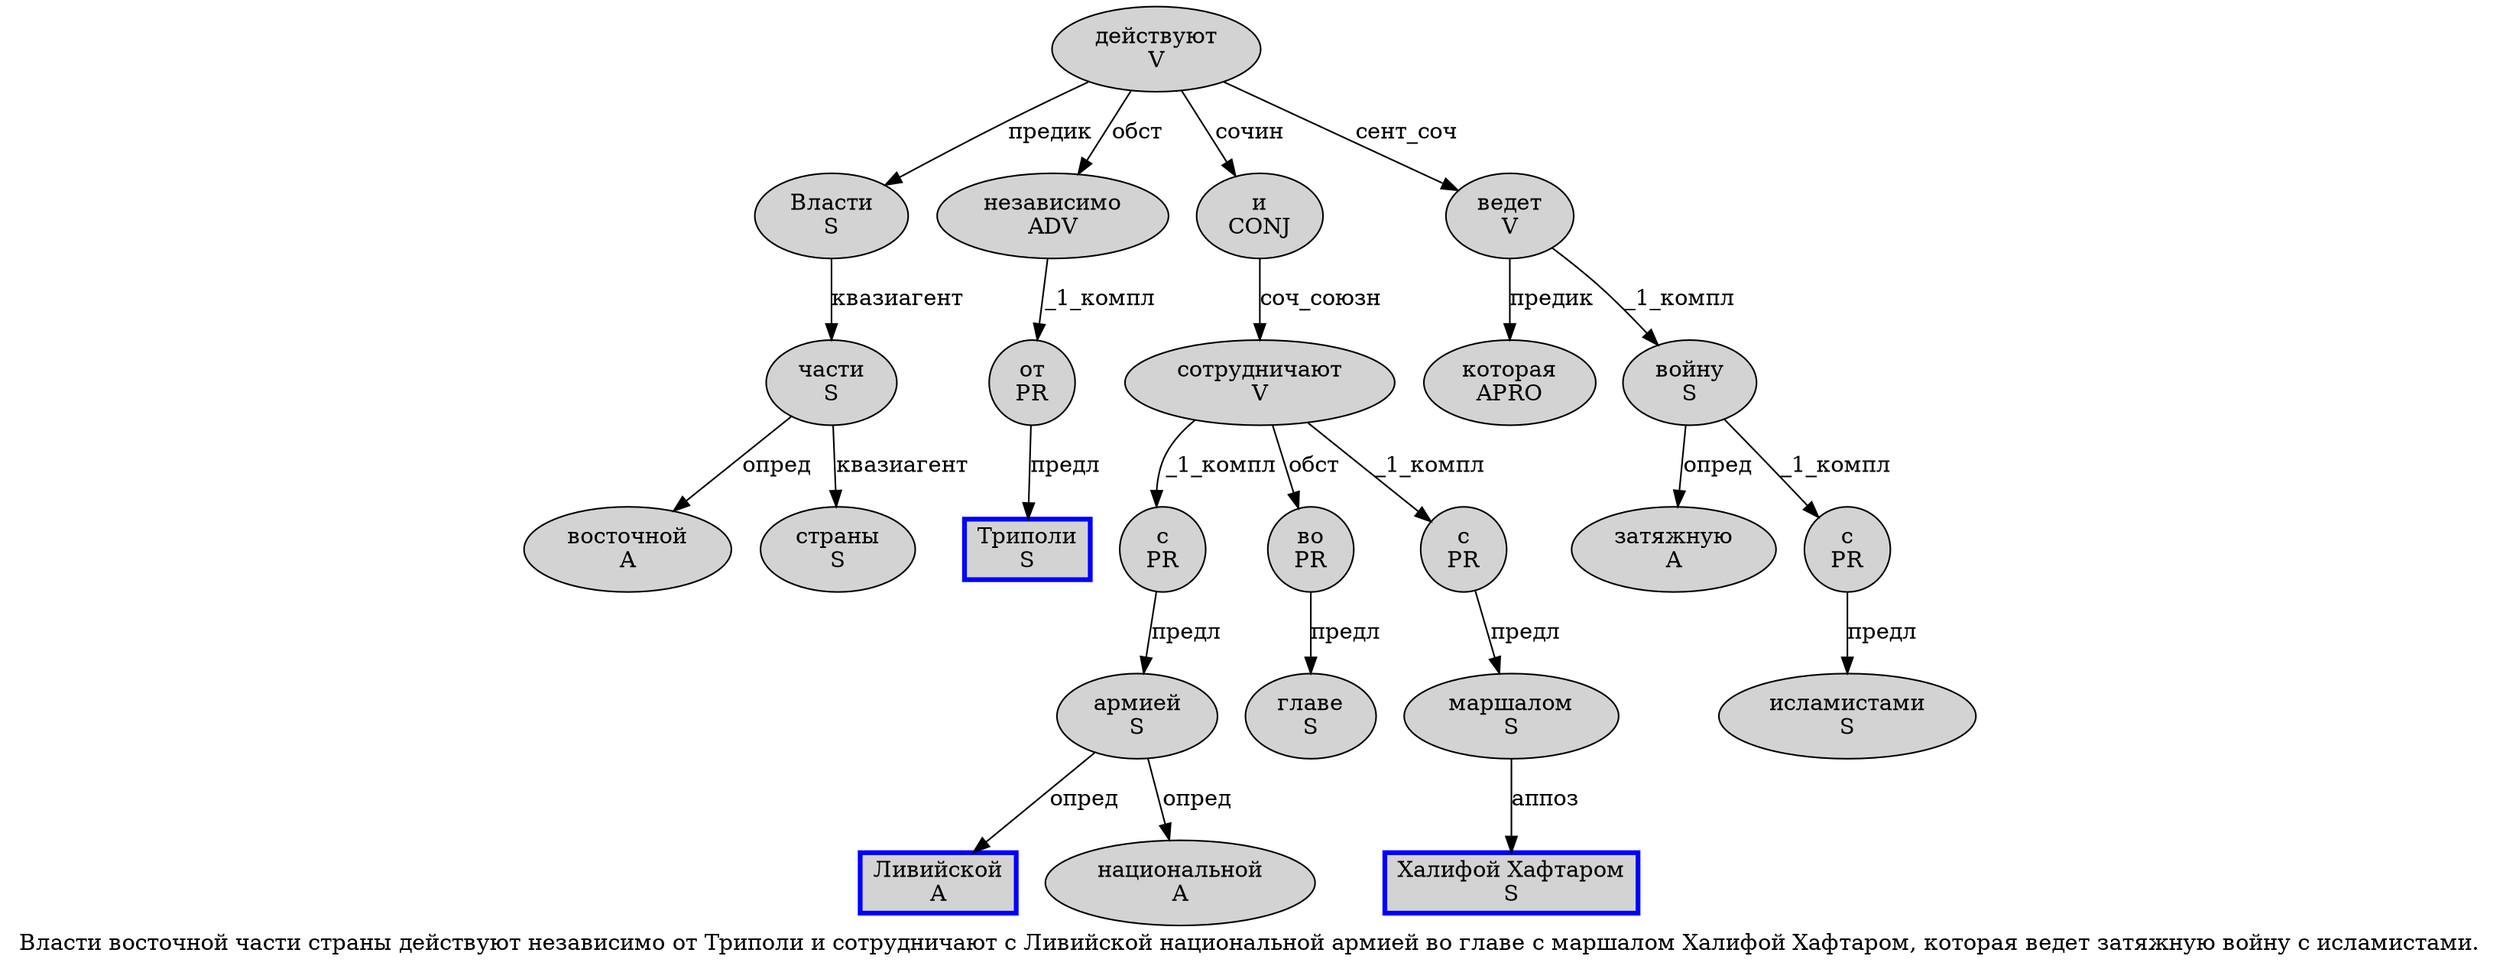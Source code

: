 digraph SENTENCE_63 {
	graph [label="Власти восточной части страны действуют независимо от Триполи и сотрудничают с Ливийской национальной армией во главе с маршалом Халифой Хафтаром, которая ведет затяжную войну с исламистами."]
	node [style=filled]
		0 [label="Власти
S" color="" fillcolor=lightgray penwidth=1 shape=ellipse]
		1 [label="восточной
A" color="" fillcolor=lightgray penwidth=1 shape=ellipse]
		2 [label="части
S" color="" fillcolor=lightgray penwidth=1 shape=ellipse]
		3 [label="страны
S" color="" fillcolor=lightgray penwidth=1 shape=ellipse]
		4 [label="действуют
V" color="" fillcolor=lightgray penwidth=1 shape=ellipse]
		5 [label="независимо
ADV" color="" fillcolor=lightgray penwidth=1 shape=ellipse]
		6 [label="от
PR" color="" fillcolor=lightgray penwidth=1 shape=ellipse]
		7 [label="Триполи
S" color=blue fillcolor=lightgray penwidth=3 shape=box]
		8 [label="и
CONJ" color="" fillcolor=lightgray penwidth=1 shape=ellipse]
		9 [label="сотрудничают
V" color="" fillcolor=lightgray penwidth=1 shape=ellipse]
		10 [label="с
PR" color="" fillcolor=lightgray penwidth=1 shape=ellipse]
		11 [label="Ливийской
A" color=blue fillcolor=lightgray penwidth=3 shape=box]
		12 [label="национальной
A" color="" fillcolor=lightgray penwidth=1 shape=ellipse]
		13 [label="армией
S" color="" fillcolor=lightgray penwidth=1 shape=ellipse]
		14 [label="во
PR" color="" fillcolor=lightgray penwidth=1 shape=ellipse]
		15 [label="главе
S" color="" fillcolor=lightgray penwidth=1 shape=ellipse]
		16 [label="с
PR" color="" fillcolor=lightgray penwidth=1 shape=ellipse]
		17 [label="маршалом
S" color="" fillcolor=lightgray penwidth=1 shape=ellipse]
		18 [label="Халифой Хафтаром
S" color=blue fillcolor=lightgray penwidth=3 shape=box]
		20 [label="которая
APRO" color="" fillcolor=lightgray penwidth=1 shape=ellipse]
		21 [label="ведет
V" color="" fillcolor=lightgray penwidth=1 shape=ellipse]
		22 [label="затяжную
A" color="" fillcolor=lightgray penwidth=1 shape=ellipse]
		23 [label="войну
S" color="" fillcolor=lightgray penwidth=1 shape=ellipse]
		24 [label="с
PR" color="" fillcolor=lightgray penwidth=1 shape=ellipse]
		25 [label="исламистами
S" color="" fillcolor=lightgray penwidth=1 shape=ellipse]
			4 -> 0 [label="предик"]
			4 -> 5 [label="обст"]
			4 -> 8 [label="сочин"]
			4 -> 21 [label="сент_соч"]
			13 -> 11 [label="опред"]
			13 -> 12 [label="опред"]
			5 -> 6 [label="_1_компл"]
			10 -> 13 [label="предл"]
			24 -> 25 [label="предл"]
			9 -> 10 [label="_1_компл"]
			9 -> 14 [label="обст"]
			9 -> 16 [label="_1_компл"]
			8 -> 9 [label="соч_союзн"]
			16 -> 17 [label="предл"]
			0 -> 2 [label="квазиагент"]
			14 -> 15 [label="предл"]
			6 -> 7 [label="предл"]
			23 -> 22 [label="опред"]
			23 -> 24 [label="_1_компл"]
			2 -> 1 [label="опред"]
			2 -> 3 [label="квазиагент"]
			17 -> 18 [label="аппоз"]
			21 -> 20 [label="предик"]
			21 -> 23 [label="_1_компл"]
}